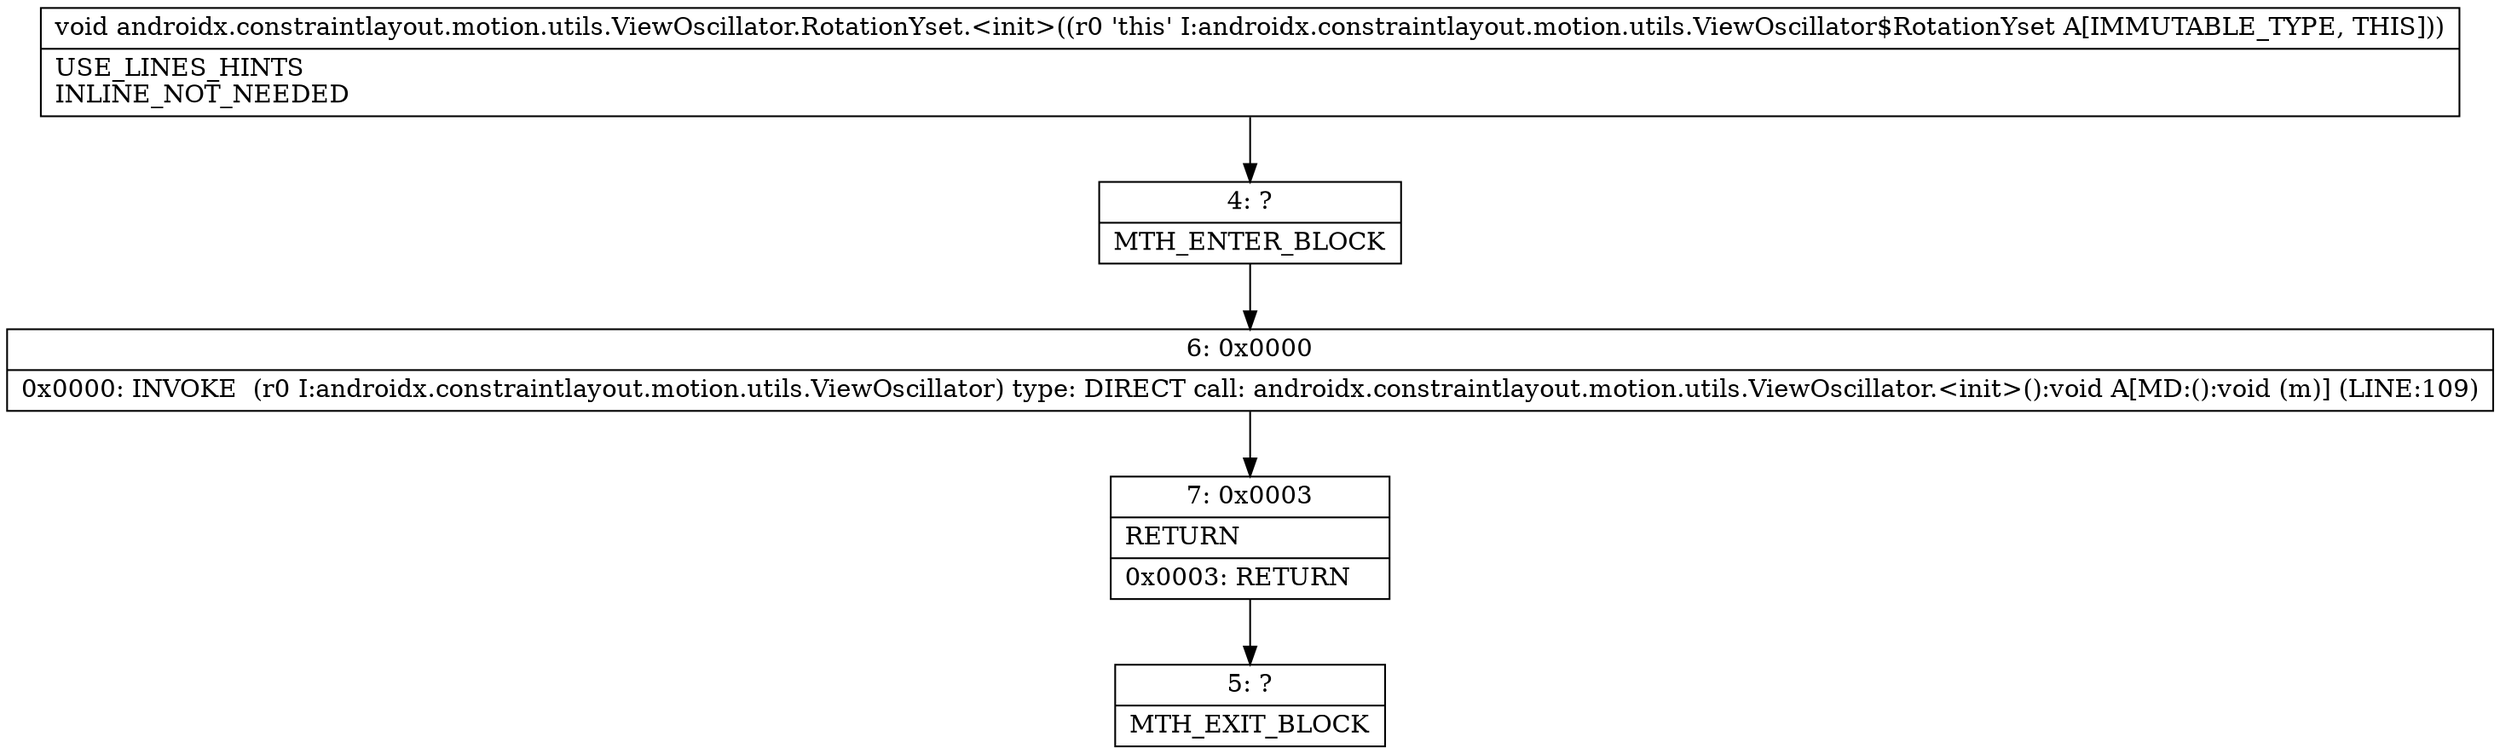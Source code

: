 digraph "CFG forandroidx.constraintlayout.motion.utils.ViewOscillator.RotationYset.\<init\>()V" {
Node_4 [shape=record,label="{4\:\ ?|MTH_ENTER_BLOCK\l}"];
Node_6 [shape=record,label="{6\:\ 0x0000|0x0000: INVOKE  (r0 I:androidx.constraintlayout.motion.utils.ViewOscillator) type: DIRECT call: androidx.constraintlayout.motion.utils.ViewOscillator.\<init\>():void A[MD:():void (m)] (LINE:109)\l}"];
Node_7 [shape=record,label="{7\:\ 0x0003|RETURN\l|0x0003: RETURN   \l}"];
Node_5 [shape=record,label="{5\:\ ?|MTH_EXIT_BLOCK\l}"];
MethodNode[shape=record,label="{void androidx.constraintlayout.motion.utils.ViewOscillator.RotationYset.\<init\>((r0 'this' I:androidx.constraintlayout.motion.utils.ViewOscillator$RotationYset A[IMMUTABLE_TYPE, THIS]))  | USE_LINES_HINTS\lINLINE_NOT_NEEDED\l}"];
MethodNode -> Node_4;Node_4 -> Node_6;
Node_6 -> Node_7;
Node_7 -> Node_5;
}

